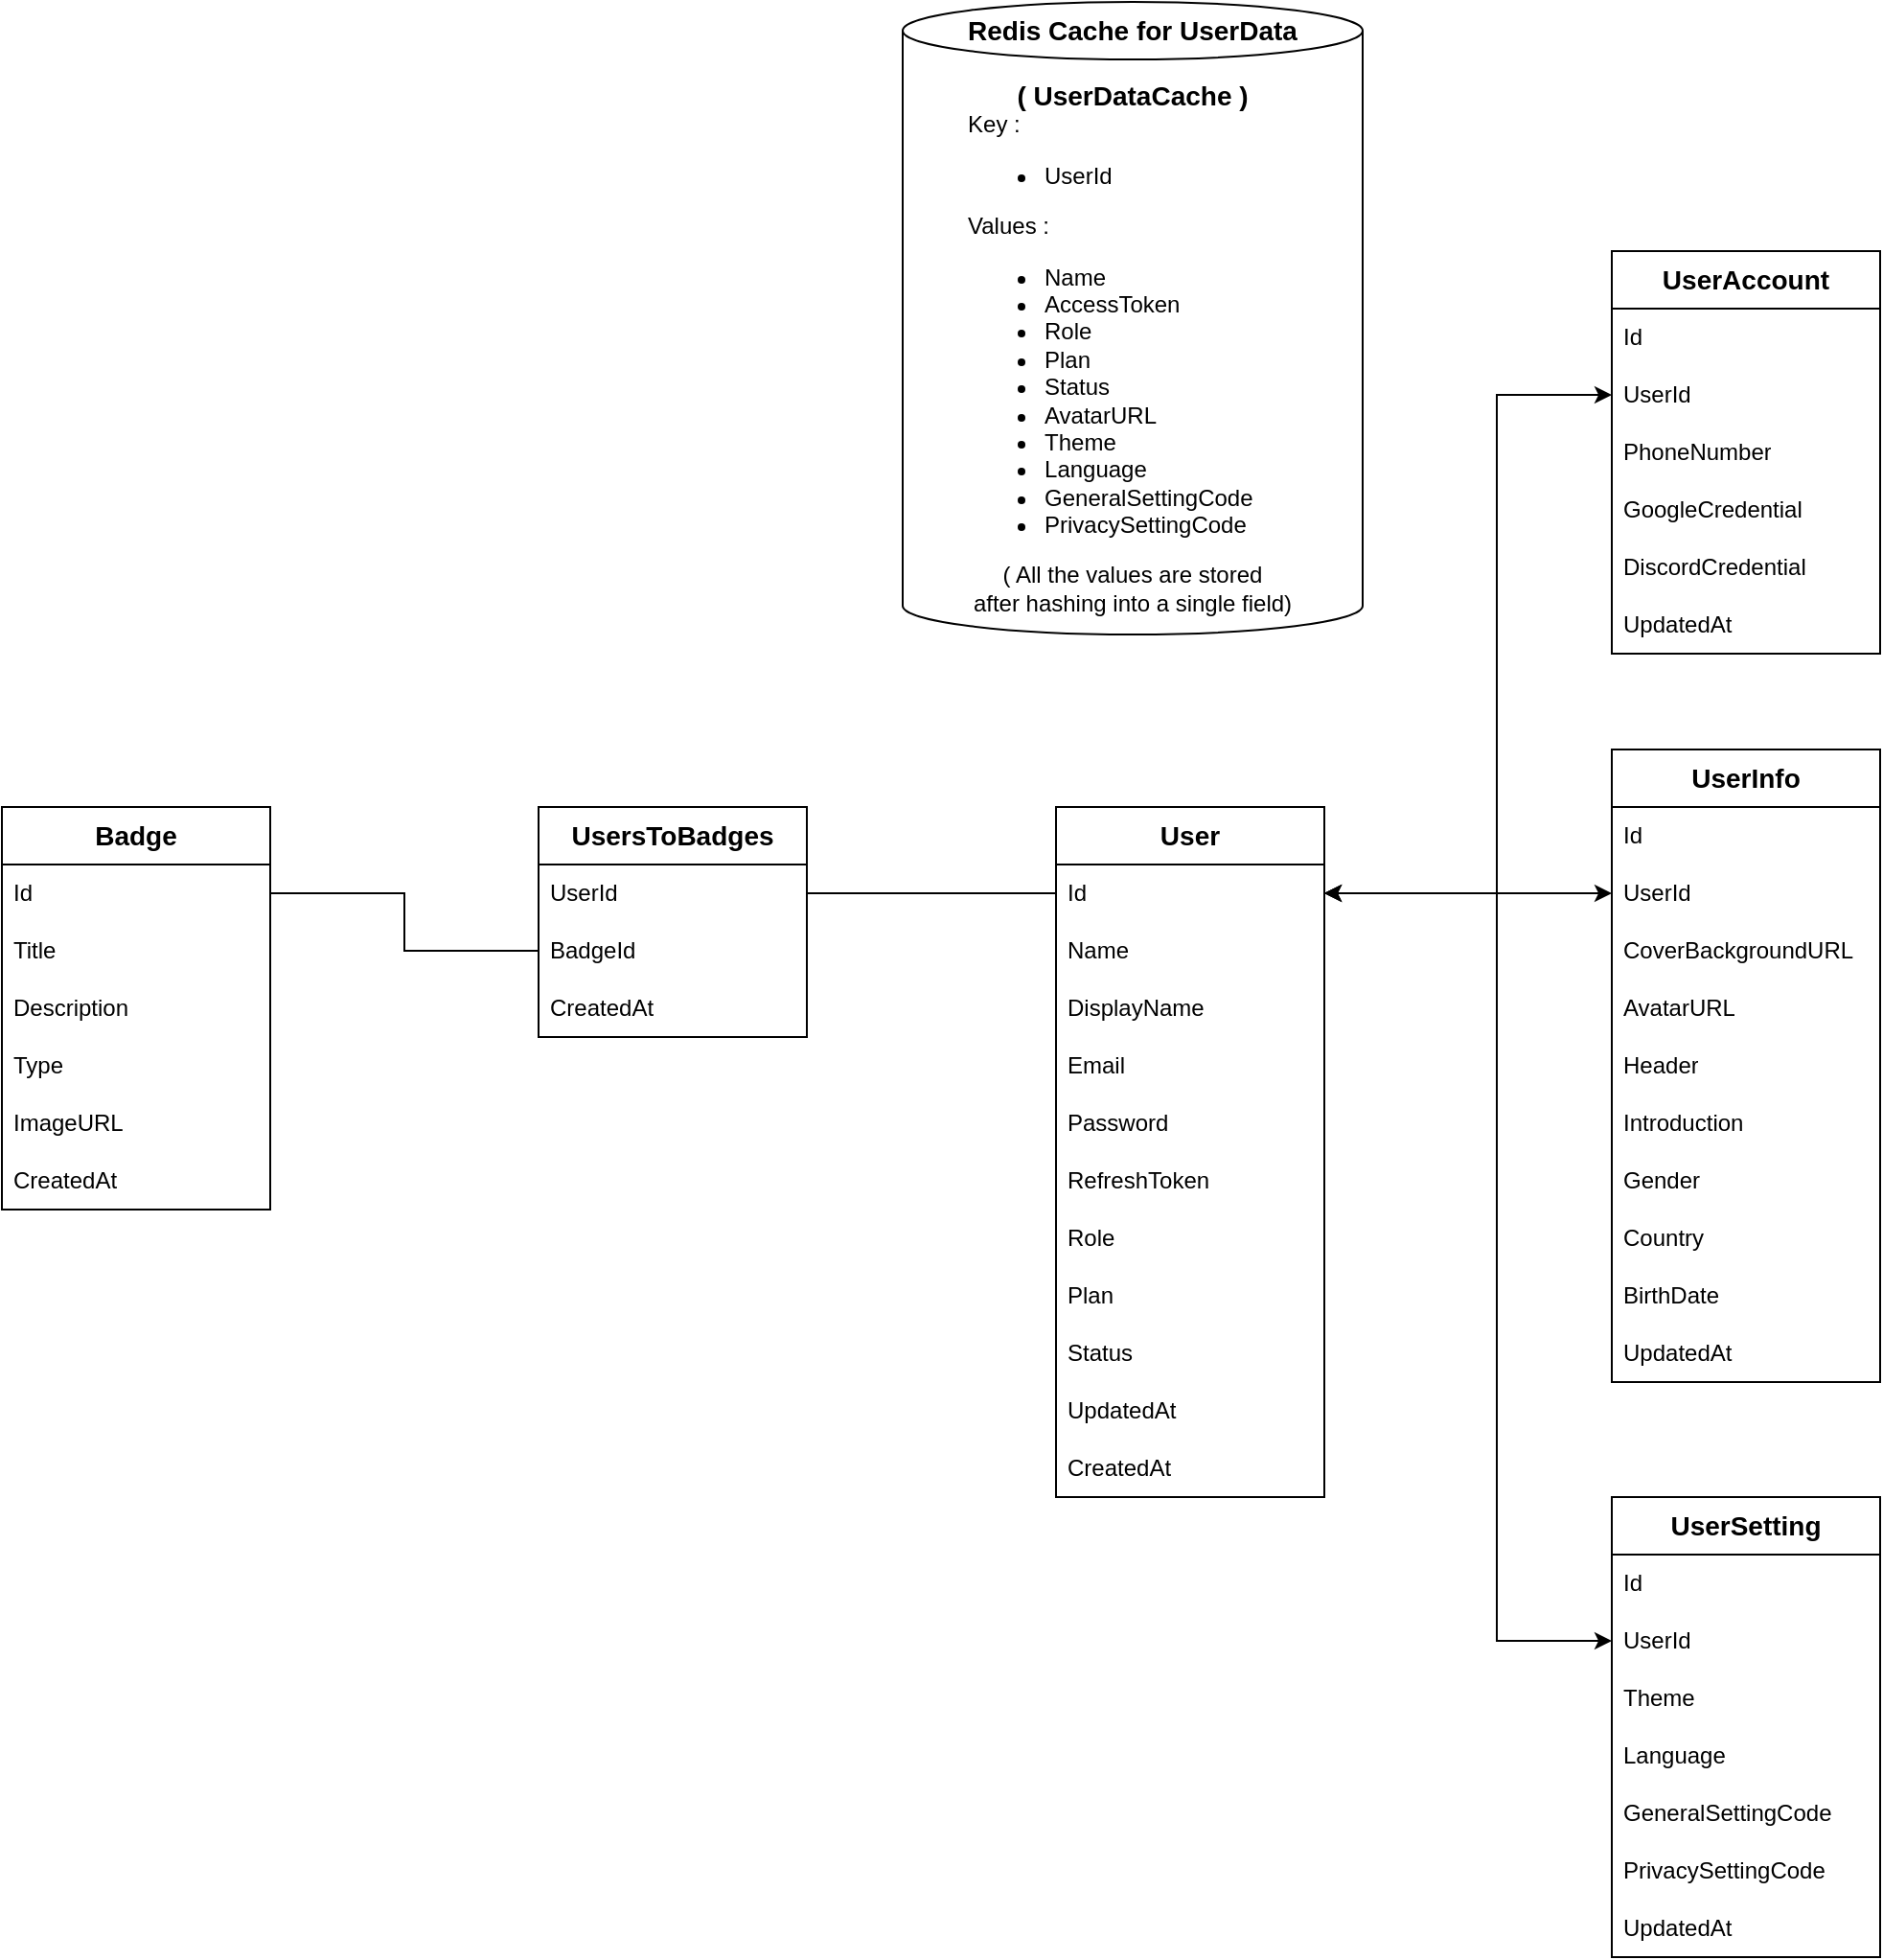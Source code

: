 <mxfile version="27.0.9">
  <diagram id="C5RBs43oDa-KdzZeNtuy" name="Page-1">
    <mxGraphModel dx="1405" dy="1646" grid="1" gridSize="10" guides="1" tooltips="1" connect="1" arrows="1" fold="1" page="1" pageScale="1" pageWidth="827" pageHeight="1169" math="0" shadow="0">
      <root>
        <mxCell id="WIyWlLk6GJQsqaUBKTNV-0" />
        <mxCell id="WIyWlLk6GJQsqaUBKTNV-1" parent="WIyWlLk6GJQsqaUBKTNV-0" />
        <mxCell id="gXKykK57GpOXSGGJXRrm-0" value="&lt;font style=&quot;font-size: 14px;&quot;&gt;&lt;b&gt;User&lt;/b&gt;&lt;/font&gt;" style="swimlane;fontStyle=0;childLayout=stackLayout;horizontal=1;startSize=30;horizontalStack=0;resizeParent=1;resizeParentMax=0;resizeLast=0;collapsible=1;marginBottom=0;whiteSpace=wrap;html=1;" parent="WIyWlLk6GJQsqaUBKTNV-1" vertex="1">
          <mxGeometry x="210" y="190" width="140" height="360" as="geometry" />
        </mxCell>
        <mxCell id="gXKykK57GpOXSGGJXRrm-1" value="Id" style="text;strokeColor=none;fillColor=none;align=left;verticalAlign=middle;spacingLeft=4;spacingRight=4;overflow=hidden;points=[[0,0.5],[1,0.5]];portConstraint=eastwest;rotatable=0;whiteSpace=wrap;html=1;" parent="gXKykK57GpOXSGGJXRrm-0" vertex="1">
          <mxGeometry y="30" width="140" height="30" as="geometry" />
        </mxCell>
        <mxCell id="gXKykK57GpOXSGGJXRrm-2" value="Name" style="text;strokeColor=none;fillColor=none;align=left;verticalAlign=middle;spacingLeft=4;spacingRight=4;overflow=hidden;points=[[0,0.5],[1,0.5]];portConstraint=eastwest;rotatable=0;whiteSpace=wrap;html=1;" parent="gXKykK57GpOXSGGJXRrm-0" vertex="1">
          <mxGeometry y="60" width="140" height="30" as="geometry" />
        </mxCell>
        <mxCell id="jzK4suqVrvKjF5M7Z0Q8-0" value="DisplayName" style="text;strokeColor=none;fillColor=none;align=left;verticalAlign=middle;spacingLeft=4;spacingRight=4;overflow=hidden;points=[[0,0.5],[1,0.5]];portConstraint=eastwest;rotatable=0;whiteSpace=wrap;html=1;" vertex="1" parent="gXKykK57GpOXSGGJXRrm-0">
          <mxGeometry y="90" width="140" height="30" as="geometry" />
        </mxCell>
        <mxCell id="gXKykK57GpOXSGGJXRrm-3" value="Email" style="text;strokeColor=none;fillColor=none;align=left;verticalAlign=middle;spacingLeft=4;spacingRight=4;overflow=hidden;points=[[0,0.5],[1,0.5]];portConstraint=eastwest;rotatable=0;whiteSpace=wrap;html=1;" parent="gXKykK57GpOXSGGJXRrm-0" vertex="1">
          <mxGeometry y="120" width="140" height="30" as="geometry" />
        </mxCell>
        <mxCell id="gXKykK57GpOXSGGJXRrm-4" value="Password" style="text;strokeColor=none;fillColor=none;align=left;verticalAlign=middle;spacingLeft=4;spacingRight=4;overflow=hidden;points=[[0,0.5],[1,0.5]];portConstraint=eastwest;rotatable=0;whiteSpace=wrap;html=1;" parent="gXKykK57GpOXSGGJXRrm-0" vertex="1">
          <mxGeometry y="150" width="140" height="30" as="geometry" />
        </mxCell>
        <mxCell id="SUGamme5ApvFtIGgJc1b-0" value="RefreshToken" style="text;strokeColor=none;fillColor=none;align=left;verticalAlign=middle;spacingLeft=4;spacingRight=4;overflow=hidden;points=[[0,0.5],[1,0.5]];portConstraint=eastwest;rotatable=0;whiteSpace=wrap;html=1;" parent="gXKykK57GpOXSGGJXRrm-0" vertex="1">
          <mxGeometry y="180" width="140" height="30" as="geometry" />
        </mxCell>
        <mxCell id="SUGamme5ApvFtIGgJc1b-12" value="Role" style="text;strokeColor=none;fillColor=none;align=left;verticalAlign=middle;spacingLeft=4;spacingRight=4;overflow=hidden;points=[[0,0.5],[1,0.5]];portConstraint=eastwest;rotatable=0;whiteSpace=wrap;html=1;" parent="gXKykK57GpOXSGGJXRrm-0" vertex="1">
          <mxGeometry y="210" width="140" height="30" as="geometry" />
        </mxCell>
        <mxCell id="SUGamme5ApvFtIGgJc1b-13" value="Plan" style="text;strokeColor=none;fillColor=none;align=left;verticalAlign=middle;spacingLeft=4;spacingRight=4;overflow=hidden;points=[[0,0.5],[1,0.5]];portConstraint=eastwest;rotatable=0;whiteSpace=wrap;html=1;" parent="gXKykK57GpOXSGGJXRrm-0" vertex="1">
          <mxGeometry y="240" width="140" height="30" as="geometry" />
        </mxCell>
        <mxCell id="SUGamme5ApvFtIGgJc1b-14" value="Status" style="text;strokeColor=none;fillColor=none;align=left;verticalAlign=middle;spacingLeft=4;spacingRight=4;overflow=hidden;points=[[0,0.5],[1,0.5]];portConstraint=eastwest;rotatable=0;whiteSpace=wrap;html=1;" parent="gXKykK57GpOXSGGJXRrm-0" vertex="1">
          <mxGeometry y="270" width="140" height="30" as="geometry" />
        </mxCell>
        <mxCell id="gXKykK57GpOXSGGJXRrm-5" value="UpdatedAt" style="text;strokeColor=none;fillColor=none;align=left;verticalAlign=middle;spacingLeft=4;spacingRight=4;overflow=hidden;points=[[0,0.5],[1,0.5]];portConstraint=eastwest;rotatable=0;whiteSpace=wrap;html=1;" parent="gXKykK57GpOXSGGJXRrm-0" vertex="1">
          <mxGeometry y="300" width="140" height="30" as="geometry" />
        </mxCell>
        <mxCell id="AjtrOQ-kxN4D3CepZSQn-0" value="CreatedAt" style="text;strokeColor=none;fillColor=none;align=left;verticalAlign=middle;spacingLeft=4;spacingRight=4;overflow=hidden;points=[[0,0.5],[1,0.5]];portConstraint=eastwest;rotatable=0;whiteSpace=wrap;html=1;" parent="gXKykK57GpOXSGGJXRrm-0" vertex="1">
          <mxGeometry y="330" width="140" height="30" as="geometry" />
        </mxCell>
        <mxCell id="SUGamme5ApvFtIGgJc1b-8" value="&lt;b&gt;&lt;font style=&quot;font-size: 14px;&quot;&gt;UserAccount&lt;/font&gt;&lt;/b&gt;" style="swimlane;fontStyle=0;childLayout=stackLayout;horizontal=1;startSize=30;horizontalStack=0;resizeParent=1;resizeParentMax=0;resizeLast=0;collapsible=1;marginBottom=0;whiteSpace=wrap;html=1;" parent="WIyWlLk6GJQsqaUBKTNV-1" vertex="1">
          <mxGeometry x="500" y="-100" width="140" height="210" as="geometry" />
        </mxCell>
        <mxCell id="SUGamme5ApvFtIGgJc1b-9" value="Id" style="text;strokeColor=none;fillColor=none;align=left;verticalAlign=middle;spacingLeft=4;spacingRight=4;overflow=hidden;points=[[0,0.5],[1,0.5]];portConstraint=eastwest;rotatable=0;whiteSpace=wrap;html=1;" parent="SUGamme5ApvFtIGgJc1b-8" vertex="1">
          <mxGeometry y="30" width="140" height="30" as="geometry" />
        </mxCell>
        <mxCell id="MphmNyZTqjA6cZseHDGg-2" value="UserId" style="text;strokeColor=none;fillColor=none;align=left;verticalAlign=middle;spacingLeft=4;spacingRight=4;overflow=hidden;points=[[0,0.5],[1,0.5]];portConstraint=eastwest;rotatable=0;whiteSpace=wrap;html=1;" parent="SUGamme5ApvFtIGgJc1b-8" vertex="1">
          <mxGeometry y="60" width="140" height="30" as="geometry" />
        </mxCell>
        <mxCell id="SUGamme5ApvFtIGgJc1b-10" value="PhoneNumber" style="text;strokeColor=none;fillColor=none;align=left;verticalAlign=middle;spacingLeft=4;spacingRight=4;overflow=hidden;points=[[0,0.5],[1,0.5]];portConstraint=eastwest;rotatable=0;whiteSpace=wrap;html=1;" parent="SUGamme5ApvFtIGgJc1b-8" vertex="1">
          <mxGeometry y="90" width="140" height="30" as="geometry" />
        </mxCell>
        <mxCell id="SUGamme5ApvFtIGgJc1b-11" value="GoogleCredential" style="text;strokeColor=none;fillColor=none;align=left;verticalAlign=middle;spacingLeft=4;spacingRight=4;overflow=hidden;points=[[0,0.5],[1,0.5]];portConstraint=eastwest;rotatable=0;whiteSpace=wrap;html=1;" parent="SUGamme5ApvFtIGgJc1b-8" vertex="1">
          <mxGeometry y="120" width="140" height="30" as="geometry" />
        </mxCell>
        <mxCell id="SUGamme5ApvFtIGgJc1b-15" value="DiscordCredential" style="text;strokeColor=none;fillColor=none;align=left;verticalAlign=middle;spacingLeft=4;spacingRight=4;overflow=hidden;points=[[0,0.5],[1,0.5]];portConstraint=eastwest;rotatable=0;whiteSpace=wrap;html=1;" parent="SUGamme5ApvFtIGgJc1b-8" vertex="1">
          <mxGeometry y="150" width="140" height="30" as="geometry" />
        </mxCell>
        <mxCell id="gdvJVKFvBVKHWLr_6Uvm-12" value="UpdatedAt" style="text;strokeColor=none;fillColor=none;align=left;verticalAlign=middle;spacingLeft=4;spacingRight=4;overflow=hidden;points=[[0,0.5],[1,0.5]];portConstraint=eastwest;rotatable=0;whiteSpace=wrap;html=1;" parent="SUGamme5ApvFtIGgJc1b-8" vertex="1">
          <mxGeometry y="180" width="140" height="30" as="geometry" />
        </mxCell>
        <mxCell id="SUGamme5ApvFtIGgJc1b-17" value="&lt;b&gt;&lt;font style=&quot;font-size: 14px;&quot;&gt;UserInfo&lt;/font&gt;&lt;/b&gt;" style="swimlane;fontStyle=0;childLayout=stackLayout;horizontal=1;startSize=30;horizontalStack=0;resizeParent=1;resizeParentMax=0;resizeLast=0;collapsible=1;marginBottom=0;whiteSpace=wrap;html=1;" parent="WIyWlLk6GJQsqaUBKTNV-1" vertex="1">
          <mxGeometry x="500" y="160" width="140" height="330" as="geometry" />
        </mxCell>
        <mxCell id="SUGamme5ApvFtIGgJc1b-18" value="Id" style="text;strokeColor=none;fillColor=none;align=left;verticalAlign=middle;spacingLeft=4;spacingRight=4;overflow=hidden;points=[[0,0.5],[1,0.5]];portConstraint=eastwest;rotatable=0;whiteSpace=wrap;html=1;" parent="SUGamme5ApvFtIGgJc1b-17" vertex="1">
          <mxGeometry y="30" width="140" height="30" as="geometry" />
        </mxCell>
        <mxCell id="MphmNyZTqjA6cZseHDGg-4" value="UserId" style="text;strokeColor=none;fillColor=none;align=left;verticalAlign=middle;spacingLeft=4;spacingRight=4;overflow=hidden;points=[[0,0.5],[1,0.5]];portConstraint=eastwest;rotatable=0;whiteSpace=wrap;html=1;" parent="SUGamme5ApvFtIGgJc1b-17" vertex="1">
          <mxGeometry y="60" width="140" height="30" as="geometry" />
        </mxCell>
        <mxCell id="SUGamme5ApvFtIGgJc1b-23" value="CoverBackgroundURL" style="text;strokeColor=none;fillColor=none;align=left;verticalAlign=middle;spacingLeft=4;spacingRight=4;overflow=hidden;points=[[0,0.5],[1,0.5]];portConstraint=eastwest;rotatable=0;whiteSpace=wrap;html=1;" parent="SUGamme5ApvFtIGgJc1b-17" vertex="1">
          <mxGeometry y="90" width="140" height="30" as="geometry" />
        </mxCell>
        <mxCell id="SUGamme5ApvFtIGgJc1b-19" value="AvatarURL" style="text;strokeColor=none;fillColor=none;align=left;verticalAlign=middle;spacingLeft=4;spacingRight=4;overflow=hidden;points=[[0,0.5],[1,0.5]];portConstraint=eastwest;rotatable=0;whiteSpace=wrap;html=1;" parent="SUGamme5ApvFtIGgJc1b-17" vertex="1">
          <mxGeometry y="120" width="140" height="30" as="geometry" />
        </mxCell>
        <mxCell id="SUGamme5ApvFtIGgJc1b-20" value="Header" style="text;strokeColor=none;fillColor=none;align=left;verticalAlign=middle;spacingLeft=4;spacingRight=4;overflow=hidden;points=[[0,0.5],[1,0.5]];portConstraint=eastwest;rotatable=0;whiteSpace=wrap;html=1;" parent="SUGamme5ApvFtIGgJc1b-17" vertex="1">
          <mxGeometry y="150" width="140" height="30" as="geometry" />
        </mxCell>
        <mxCell id="SUGamme5ApvFtIGgJc1b-21" value="Introduction" style="text;strokeColor=none;fillColor=none;align=left;verticalAlign=middle;spacingLeft=4;spacingRight=4;overflow=hidden;points=[[0,0.5],[1,0.5]];portConstraint=eastwest;rotatable=0;whiteSpace=wrap;html=1;" parent="SUGamme5ApvFtIGgJc1b-17" vertex="1">
          <mxGeometry y="180" width="140" height="30" as="geometry" />
        </mxCell>
        <mxCell id="gdvJVKFvBVKHWLr_6Uvm-0" value="Gender" style="text;strokeColor=none;fillColor=none;align=left;verticalAlign=middle;spacingLeft=4;spacingRight=4;overflow=hidden;points=[[0,0.5],[1,0.5]];portConstraint=eastwest;rotatable=0;whiteSpace=wrap;html=1;" parent="SUGamme5ApvFtIGgJc1b-17" vertex="1">
          <mxGeometry y="210" width="140" height="30" as="geometry" />
        </mxCell>
        <mxCell id="WCxhU1v67VNvn2EsGI_T-0" value="Country" style="text;strokeColor=none;fillColor=none;align=left;verticalAlign=middle;spacingLeft=4;spacingRight=4;overflow=hidden;points=[[0,0.5],[1,0.5]];portConstraint=eastwest;rotatable=0;whiteSpace=wrap;html=1;" parent="SUGamme5ApvFtIGgJc1b-17" vertex="1">
          <mxGeometry y="240" width="140" height="30" as="geometry" />
        </mxCell>
        <mxCell id="gdvJVKFvBVKHWLr_6Uvm-1" value="BirthDate" style="text;strokeColor=none;fillColor=none;align=left;verticalAlign=middle;spacingLeft=4;spacingRight=4;overflow=hidden;points=[[0,0.5],[1,0.5]];portConstraint=eastwest;rotatable=0;whiteSpace=wrap;html=1;" parent="SUGamme5ApvFtIGgJc1b-17" vertex="1">
          <mxGeometry y="270" width="140" height="30" as="geometry" />
        </mxCell>
        <mxCell id="gdvJVKFvBVKHWLr_6Uvm-13" value="UpdatedAt" style="text;strokeColor=none;fillColor=none;align=left;verticalAlign=middle;spacingLeft=4;spacingRight=4;overflow=hidden;points=[[0,0.5],[1,0.5]];portConstraint=eastwest;rotatable=0;whiteSpace=wrap;html=1;" parent="SUGamme5ApvFtIGgJc1b-17" vertex="1">
          <mxGeometry y="300" width="140" height="30" as="geometry" />
        </mxCell>
        <mxCell id="gdvJVKFvBVKHWLr_6Uvm-4" value="&lt;font style=&quot;font-size: 14px;&quot;&gt;&lt;b&gt;Badge&lt;/b&gt;&lt;/font&gt;" style="swimlane;fontStyle=0;childLayout=stackLayout;horizontal=1;startSize=30;horizontalStack=0;resizeParent=1;resizeParentMax=0;resizeLast=0;collapsible=1;marginBottom=0;whiteSpace=wrap;html=1;" parent="WIyWlLk6GJQsqaUBKTNV-1" vertex="1">
          <mxGeometry x="-340" y="190" width="140" height="210" as="geometry" />
        </mxCell>
        <mxCell id="gdvJVKFvBVKHWLr_6Uvm-5" value="Id" style="text;strokeColor=none;fillColor=none;align=left;verticalAlign=middle;spacingLeft=4;spacingRight=4;overflow=hidden;points=[[0,0.5],[1,0.5]];portConstraint=eastwest;rotatable=0;whiteSpace=wrap;html=1;" parent="gdvJVKFvBVKHWLr_6Uvm-4" vertex="1">
          <mxGeometry y="30" width="140" height="30" as="geometry" />
        </mxCell>
        <mxCell id="gdvJVKFvBVKHWLr_6Uvm-6" value="Title" style="text;strokeColor=none;fillColor=none;align=left;verticalAlign=middle;spacingLeft=4;spacingRight=4;overflow=hidden;points=[[0,0.5],[1,0.5]];portConstraint=eastwest;rotatable=0;whiteSpace=wrap;html=1;" parent="gdvJVKFvBVKHWLr_6Uvm-4" vertex="1">
          <mxGeometry y="60" width="140" height="30" as="geometry" />
        </mxCell>
        <mxCell id="gdvJVKFvBVKHWLr_6Uvm-7" value="Description" style="text;strokeColor=none;fillColor=none;align=left;verticalAlign=middle;spacingLeft=4;spacingRight=4;overflow=hidden;points=[[0,0.5],[1,0.5]];portConstraint=eastwest;rotatable=0;whiteSpace=wrap;html=1;" parent="gdvJVKFvBVKHWLr_6Uvm-4" vertex="1">
          <mxGeometry y="90" width="140" height="30" as="geometry" />
        </mxCell>
        <mxCell id="MphmNyZTqjA6cZseHDGg-1" value="Type" style="text;strokeColor=none;fillColor=none;align=left;verticalAlign=middle;spacingLeft=4;spacingRight=4;overflow=hidden;points=[[0,0.5],[1,0.5]];portConstraint=eastwest;rotatable=0;whiteSpace=wrap;html=1;" parent="gdvJVKFvBVKHWLr_6Uvm-4" vertex="1">
          <mxGeometry y="120" width="140" height="30" as="geometry" />
        </mxCell>
        <mxCell id="gdvJVKFvBVKHWLr_6Uvm-10" value="ImageURL" style="text;strokeColor=none;fillColor=none;align=left;verticalAlign=middle;spacingLeft=4;spacingRight=4;overflow=hidden;points=[[0,0.5],[1,0.5]];portConstraint=eastwest;rotatable=0;whiteSpace=wrap;html=1;" parent="gdvJVKFvBVKHWLr_6Uvm-4" vertex="1">
          <mxGeometry y="150" width="140" height="30" as="geometry" />
        </mxCell>
        <mxCell id="gdvJVKFvBVKHWLr_6Uvm-11" value="CreatedAt" style="text;strokeColor=none;fillColor=none;align=left;verticalAlign=middle;spacingLeft=4;spacingRight=4;overflow=hidden;points=[[0,0.5],[1,0.5]];portConstraint=eastwest;rotatable=0;whiteSpace=wrap;html=1;" parent="gdvJVKFvBVKHWLr_6Uvm-4" vertex="1">
          <mxGeometry y="180" width="140" height="30" as="geometry" />
        </mxCell>
        <mxCell id="gdvJVKFvBVKHWLr_6Uvm-15" value="&lt;font style=&quot;font-size: 14px;&quot;&gt;&lt;b&gt;UsersToBadges&lt;/b&gt;&lt;/font&gt;" style="swimlane;fontStyle=0;childLayout=stackLayout;horizontal=1;startSize=30;horizontalStack=0;resizeParent=1;resizeParentMax=0;resizeLast=0;collapsible=1;marginBottom=0;whiteSpace=wrap;html=1;" parent="WIyWlLk6GJQsqaUBKTNV-1" vertex="1">
          <mxGeometry x="-60" y="190" width="140" height="120" as="geometry" />
        </mxCell>
        <mxCell id="gdvJVKFvBVKHWLr_6Uvm-16" value="UserId" style="text;strokeColor=none;fillColor=none;align=left;verticalAlign=middle;spacingLeft=4;spacingRight=4;overflow=hidden;points=[[0,0.5],[1,0.5]];portConstraint=eastwest;rotatable=0;whiteSpace=wrap;html=1;" parent="gdvJVKFvBVKHWLr_6Uvm-15" vertex="1">
          <mxGeometry y="30" width="140" height="30" as="geometry" />
        </mxCell>
        <mxCell id="gdvJVKFvBVKHWLr_6Uvm-17" value="BadgeId" style="text;strokeColor=none;fillColor=none;align=left;verticalAlign=middle;spacingLeft=4;spacingRight=4;overflow=hidden;points=[[0,0.5],[1,0.5]];portConstraint=eastwest;rotatable=0;whiteSpace=wrap;html=1;" parent="gdvJVKFvBVKHWLr_6Uvm-15" vertex="1">
          <mxGeometry y="60" width="140" height="30" as="geometry" />
        </mxCell>
        <mxCell id="gdvJVKFvBVKHWLr_6Uvm-18" value="CreatedAt" style="text;strokeColor=none;fillColor=none;align=left;verticalAlign=middle;spacingLeft=4;spacingRight=4;overflow=hidden;points=[[0,0.5],[1,0.5]];portConstraint=eastwest;rotatable=0;whiteSpace=wrap;html=1;" parent="gdvJVKFvBVKHWLr_6Uvm-15" vertex="1">
          <mxGeometry y="90" width="140" height="30" as="geometry" />
        </mxCell>
        <mxCell id="gdvJVKFvBVKHWLr_6Uvm-21" value="" style="endArrow=none;html=1;rounded=0;entryX=0;entryY=0.5;entryDx=0;entryDy=0;exitX=1;exitY=0.5;exitDx=0;exitDy=0;" parent="WIyWlLk6GJQsqaUBKTNV-1" source="gdvJVKFvBVKHWLr_6Uvm-16" target="gXKykK57GpOXSGGJXRrm-1" edge="1">
          <mxGeometry width="50" height="50" relative="1" as="geometry">
            <mxPoint x="70" y="280" as="sourcePoint" />
            <mxPoint x="120" y="230" as="targetPoint" />
          </mxGeometry>
        </mxCell>
        <mxCell id="gdvJVKFvBVKHWLr_6Uvm-22" value="" style="endArrow=none;html=1;rounded=0;entryX=0;entryY=0.5;entryDx=0;entryDy=0;exitX=1;exitY=0.5;exitDx=0;exitDy=0;" parent="WIyWlLk6GJQsqaUBKTNV-1" source="gdvJVKFvBVKHWLr_6Uvm-5" target="gdvJVKFvBVKHWLr_6Uvm-17" edge="1">
          <mxGeometry width="50" height="50" relative="1" as="geometry">
            <mxPoint x="-150" y="240" as="sourcePoint" />
            <mxPoint x="-40" y="240" as="targetPoint" />
            <Array as="points">
              <mxPoint x="-130" y="235" />
              <mxPoint x="-130" y="265" />
            </Array>
          </mxGeometry>
        </mxCell>
        <mxCell id="gdvJVKFvBVKHWLr_6Uvm-23" value="&lt;b&gt;&lt;font style=&quot;font-size: 14px;&quot;&gt;UserSetting&lt;/font&gt;&lt;/b&gt;" style="swimlane;fontStyle=0;childLayout=stackLayout;horizontal=1;startSize=30;horizontalStack=0;resizeParent=1;resizeParentMax=0;resizeLast=0;collapsible=1;marginBottom=0;whiteSpace=wrap;html=1;" parent="WIyWlLk6GJQsqaUBKTNV-1" vertex="1">
          <mxGeometry x="500" y="550" width="140" height="240" as="geometry" />
        </mxCell>
        <mxCell id="gdvJVKFvBVKHWLr_6Uvm-24" value="Id" style="text;strokeColor=none;fillColor=none;align=left;verticalAlign=middle;spacingLeft=4;spacingRight=4;overflow=hidden;points=[[0,0.5],[1,0.5]];portConstraint=eastwest;rotatable=0;whiteSpace=wrap;html=1;" parent="gdvJVKFvBVKHWLr_6Uvm-23" vertex="1">
          <mxGeometry y="30" width="140" height="30" as="geometry" />
        </mxCell>
        <mxCell id="MphmNyZTqjA6cZseHDGg-5" value="UserId" style="text;strokeColor=none;fillColor=none;align=left;verticalAlign=middle;spacingLeft=4;spacingRight=4;overflow=hidden;points=[[0,0.5],[1,0.5]];portConstraint=eastwest;rotatable=0;whiteSpace=wrap;html=1;" parent="gdvJVKFvBVKHWLr_6Uvm-23" vertex="1">
          <mxGeometry y="60" width="140" height="30" as="geometry" />
        </mxCell>
        <mxCell id="gdvJVKFvBVKHWLr_6Uvm-25" value="Theme" style="text;strokeColor=none;fillColor=none;align=left;verticalAlign=middle;spacingLeft=4;spacingRight=4;overflow=hidden;points=[[0,0.5],[1,0.5]];portConstraint=eastwest;rotatable=0;whiteSpace=wrap;html=1;" parent="gdvJVKFvBVKHWLr_6Uvm-23" vertex="1">
          <mxGeometry y="90" width="140" height="30" as="geometry" />
        </mxCell>
        <mxCell id="gdvJVKFvBVKHWLr_6Uvm-26" value="Language" style="text;strokeColor=none;fillColor=none;align=left;verticalAlign=middle;spacingLeft=4;spacingRight=4;overflow=hidden;points=[[0,0.5],[1,0.5]];portConstraint=eastwest;rotatable=0;whiteSpace=wrap;html=1;" parent="gdvJVKFvBVKHWLr_6Uvm-23" vertex="1">
          <mxGeometry y="120" width="140" height="30" as="geometry" />
        </mxCell>
        <mxCell id="gdvJVKFvBVKHWLr_6Uvm-27" value="GeneralSettingCode" style="text;strokeColor=none;fillColor=none;align=left;verticalAlign=middle;spacingLeft=4;spacingRight=4;overflow=hidden;points=[[0,0.5],[1,0.5]];portConstraint=eastwest;rotatable=0;whiteSpace=wrap;html=1;" parent="gdvJVKFvBVKHWLr_6Uvm-23" vertex="1">
          <mxGeometry y="150" width="140" height="30" as="geometry" />
        </mxCell>
        <mxCell id="gdvJVKFvBVKHWLr_6Uvm-28" value="PrivacySettingCode" style="text;strokeColor=none;fillColor=none;align=left;verticalAlign=middle;spacingLeft=4;spacingRight=4;overflow=hidden;points=[[0,0.5],[1,0.5]];portConstraint=eastwest;rotatable=0;whiteSpace=wrap;html=1;" parent="gdvJVKFvBVKHWLr_6Uvm-23" vertex="1">
          <mxGeometry y="180" width="140" height="30" as="geometry" />
        </mxCell>
        <mxCell id="gdvJVKFvBVKHWLr_6Uvm-29" value="UpdatedAt" style="text;strokeColor=none;fillColor=none;align=left;verticalAlign=middle;spacingLeft=4;spacingRight=4;overflow=hidden;points=[[0,0.5],[1,0.5]];portConstraint=eastwest;rotatable=0;whiteSpace=wrap;html=1;" parent="gdvJVKFvBVKHWLr_6Uvm-23" vertex="1">
          <mxGeometry y="210" width="140" height="30" as="geometry" />
        </mxCell>
        <mxCell id="gdvJVKFvBVKHWLr_6Uvm-32" value="&lt;font style=&quot;font-size: 14px;&quot;&gt;&lt;b&gt;Redis Cache for UserData&lt;/b&gt;&lt;/font&gt;&lt;div&gt;&lt;span style=&quot;font-size: 14px;&quot;&gt;&lt;b&gt;&lt;br&gt;&lt;/b&gt;&lt;/span&gt;&lt;div&gt;&lt;span style=&quot;font-size: 14px;&quot;&gt;&lt;b&gt;( UserDataCache )&lt;/b&gt;&lt;/span&gt;&lt;div style=&quot;text-align: left;&quot;&gt;Key :&amp;nbsp;&lt;/div&gt;&lt;div style=&quot;text-align: left;&quot;&gt;&lt;ul&gt;&lt;li&gt;UserId&lt;/li&gt;&lt;/ul&gt;&lt;/div&gt;&lt;div style=&quot;text-align: left;&quot;&gt;Values :&amp;nbsp;&lt;/div&gt;&lt;div style=&quot;text-align: left;&quot;&gt;&lt;ul&gt;&lt;li&gt;Name&lt;/li&gt;&lt;li&gt;AccessToken&lt;/li&gt;&lt;li&gt;Role&lt;/li&gt;&lt;li&gt;Plan&lt;/li&gt;&lt;li&gt;Status&lt;/li&gt;&lt;li&gt;AvatarURL&lt;/li&gt;&lt;li&gt;Theme&lt;/li&gt;&lt;li&gt;Language&lt;/li&gt;&lt;li&gt;GeneralSettingCode&lt;/li&gt;&lt;li&gt;PrivacySettingCode&lt;/li&gt;&lt;/ul&gt;&lt;/div&gt;&lt;div&gt;( All the values are stored&lt;/div&gt;&lt;div&gt;after hashing into a single field)&lt;/div&gt;&lt;div&gt;&lt;br&gt;&lt;/div&gt;&lt;div&gt;&lt;br&gt;&lt;/div&gt;&lt;/div&gt;&lt;/div&gt;" style="shape=cylinder3;whiteSpace=wrap;html=1;boundedLbl=1;backgroundOutline=1;size=15;" parent="WIyWlLk6GJQsqaUBKTNV-1" vertex="1">
          <mxGeometry x="130" y="-230" width="240" height="330" as="geometry" />
        </mxCell>
        <mxCell id="Tfgsw5G4hOg_g2d2loLA-2" value="" style="endArrow=classic;startArrow=classic;html=1;rounded=0;entryX=0;entryY=0.5;entryDx=0;entryDy=0;exitX=1;exitY=0.5;exitDx=0;exitDy=0;" parent="WIyWlLk6GJQsqaUBKTNV-1" source="gXKykK57GpOXSGGJXRrm-1" target="MphmNyZTqjA6cZseHDGg-4" edge="1">
          <mxGeometry width="50" height="50" relative="1" as="geometry">
            <mxPoint x="340" y="250" as="sourcePoint" />
            <mxPoint x="390" y="200" as="targetPoint" />
          </mxGeometry>
        </mxCell>
        <mxCell id="Tfgsw5G4hOg_g2d2loLA-3" value="" style="endArrow=classic;startArrow=classic;html=1;rounded=0;entryX=0;entryY=0.5;entryDx=0;entryDy=0;exitX=1;exitY=0.5;exitDx=0;exitDy=0;" parent="WIyWlLk6GJQsqaUBKTNV-1" source="gXKykK57GpOXSGGJXRrm-1" target="MphmNyZTqjA6cZseHDGg-2" edge="1">
          <mxGeometry width="50" height="50" relative="1" as="geometry">
            <mxPoint x="340" y="250" as="sourcePoint" />
            <mxPoint x="390" y="200" as="targetPoint" />
            <Array as="points">
              <mxPoint x="440" y="235" />
              <mxPoint x="440" y="-25" />
            </Array>
          </mxGeometry>
        </mxCell>
        <mxCell id="Tfgsw5G4hOg_g2d2loLA-4" value="" style="endArrow=classic;startArrow=classic;html=1;rounded=0;entryX=0;entryY=0.5;entryDx=0;entryDy=0;exitX=1;exitY=0.5;exitDx=0;exitDy=0;" parent="WIyWlLk6GJQsqaUBKTNV-1" source="gXKykK57GpOXSGGJXRrm-1" target="MphmNyZTqjA6cZseHDGg-5" edge="1">
          <mxGeometry width="50" height="50" relative="1" as="geometry">
            <mxPoint x="390" y="390" as="sourcePoint" />
            <mxPoint x="440" y="340" as="targetPoint" />
            <Array as="points">
              <mxPoint x="440" y="235" />
              <mxPoint x="440" y="625" />
            </Array>
          </mxGeometry>
        </mxCell>
      </root>
    </mxGraphModel>
  </diagram>
</mxfile>
